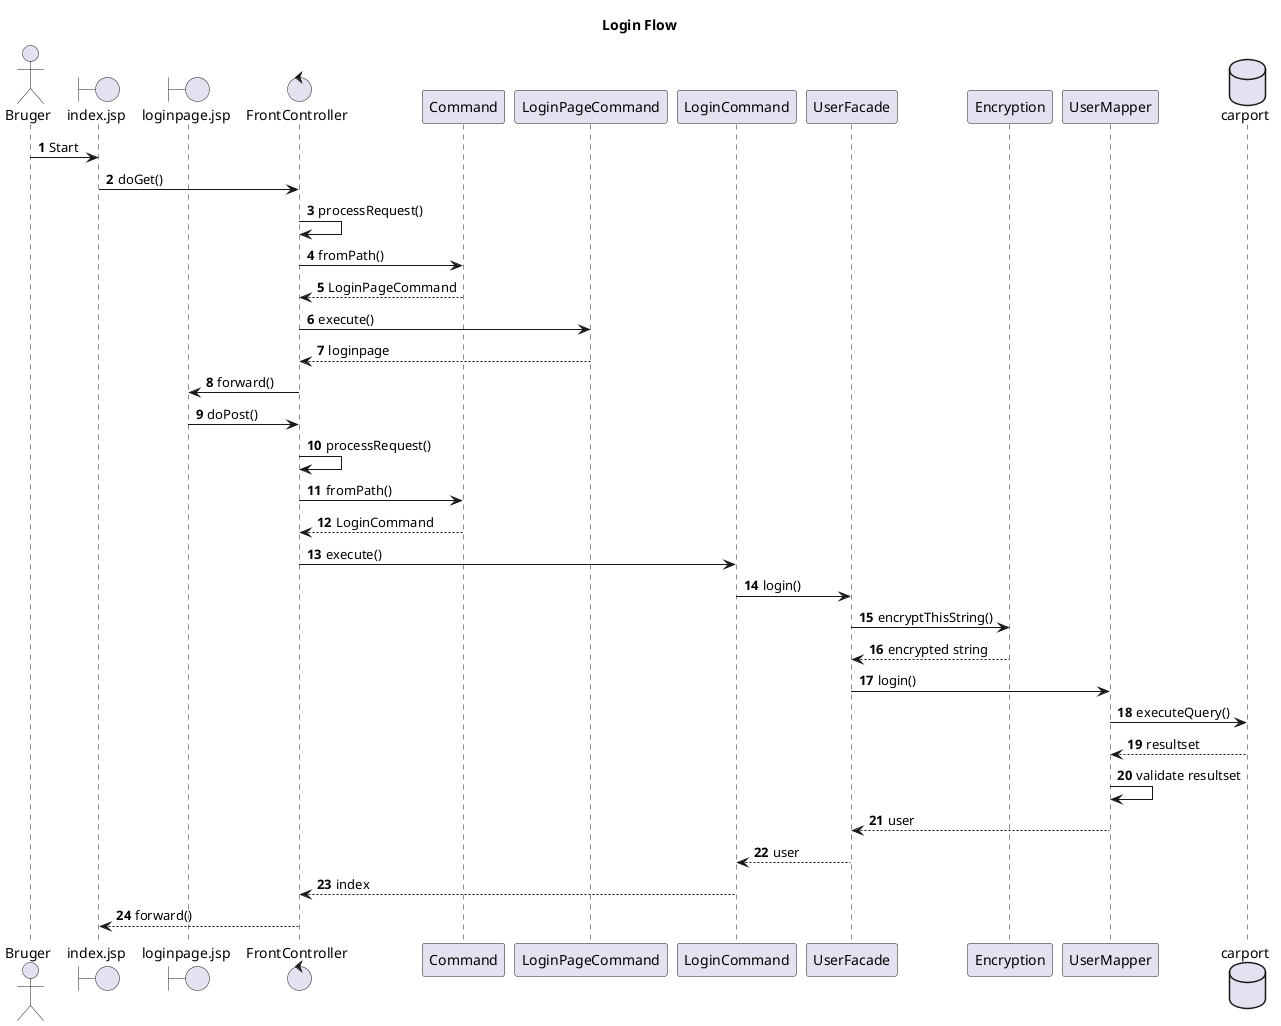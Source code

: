 @startuml
'https://plantuml.com/sequence-diagram

autonumber
title Login Flow
actor Bruger
boundary index.jsp
boundary loginpage.jsp
control FrontController
participant Command
participant LoginPageCommand
participant LoginCommand
participant UserFacade
participant Encryption
participant UserMapper
database carport



Bruger -> index.jsp: Start
index.jsp -> FrontController: doGet()
FrontController -> FrontController: processRequest()
FrontController -> Command: fromPath()
Command --> FrontController: LoginPageCommand
FrontController -> LoginPageCommand: execute()
LoginPageCommand --> FrontController: loginpage
FrontController -> loginpage.jsp: forward()
loginpage.jsp -> FrontController: doPost()
FrontController -> FrontController: processRequest()
FrontController -> Command: fromPath()
Command --> FrontController: LoginCommand
FrontController -> LoginCommand: execute()
LoginCommand -> UserFacade: login()
UserFacade -> Encryption: encryptThisString()
Encryption --> UserFacade: encrypted string
UserFacade -> UserMapper: login()
UserMapper -> carport: executeQuery()
carport --> UserMapper: resultset
UserMapper -> UserMapper: validate resultset
UserMapper --> UserFacade: user
UserFacade --> LoginCommand: user
LoginCommand --> FrontController: index
FrontController --> index.jsp: forward()
@enduml